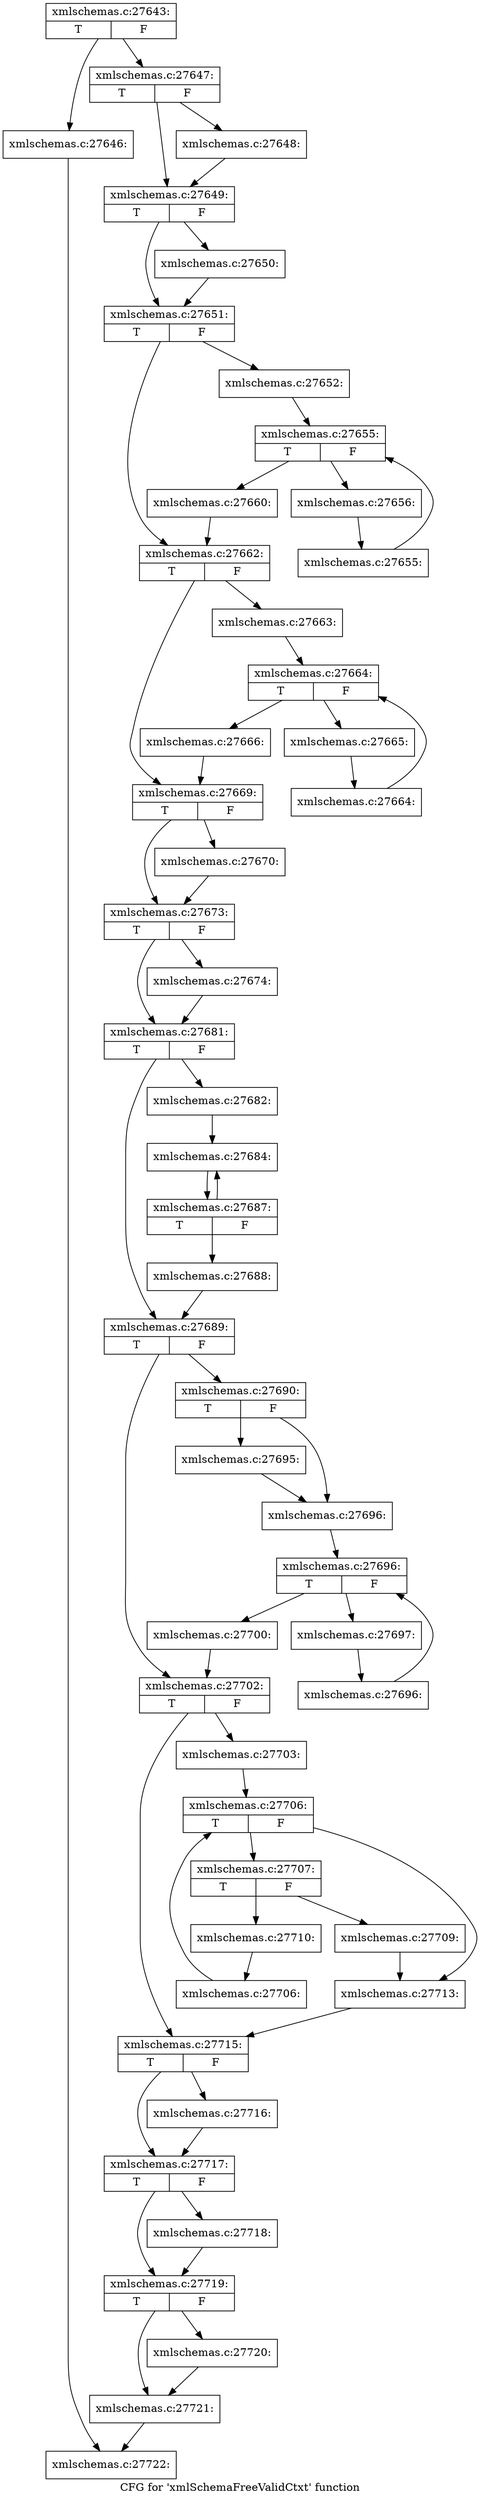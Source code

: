 digraph "CFG for 'xmlSchemaFreeValidCtxt' function" {
	label="CFG for 'xmlSchemaFreeValidCtxt' function";

	Node0x4912a10 [shape=record,label="{xmlschemas.c:27643:|{<s0>T|<s1>F}}"];
	Node0x4912a10 -> Node0x4912cf0;
	Node0x4912a10 -> Node0x4912d40;
	Node0x4912cf0 [shape=record,label="{xmlschemas.c:27646:}"];
	Node0x4912cf0 -> Node0x4912990;
	Node0x4912d40 [shape=record,label="{xmlschemas.c:27647:|{<s0>T|<s1>F}}"];
	Node0x4912d40 -> Node0x4919900;
	Node0x4912d40 -> Node0x4919950;
	Node0x4919900 [shape=record,label="{xmlschemas.c:27648:}"];
	Node0x4919900 -> Node0x4919950;
	Node0x4919950 [shape=record,label="{xmlschemas.c:27649:|{<s0>T|<s1>F}}"];
	Node0x4919950 -> Node0x4a770a0;
	Node0x4919950 -> Node0x4a770f0;
	Node0x4a770a0 [shape=record,label="{xmlschemas.c:27650:}"];
	Node0x4a770a0 -> Node0x4a770f0;
	Node0x4a770f0 [shape=record,label="{xmlschemas.c:27651:|{<s0>T|<s1>F}}"];
	Node0x4a770f0 -> Node0x4a77860;
	Node0x4a770f0 -> Node0x4a778b0;
	Node0x4a77860 [shape=record,label="{xmlschemas.c:27652:}"];
	Node0x4a77860 -> Node0x4a784a0;
	Node0x4a784a0 [shape=record,label="{xmlschemas.c:27655:|{<s0>T|<s1>F}}"];
	Node0x4a784a0 -> Node0x4a78720;
	Node0x4a784a0 -> Node0x4a78300;
	Node0x4a78720 [shape=record,label="{xmlschemas.c:27656:}"];
	Node0x4a78720 -> Node0x4a78690;
	Node0x4a78690 [shape=record,label="{xmlschemas.c:27655:}"];
	Node0x4a78690 -> Node0x4a784a0;
	Node0x4a78300 [shape=record,label="{xmlschemas.c:27660:}"];
	Node0x4a78300 -> Node0x4a778b0;
	Node0x4a778b0 [shape=record,label="{xmlschemas.c:27662:|{<s0>T|<s1>F}}"];
	Node0x4a778b0 -> Node0x4a79c20;
	Node0x4a778b0 -> Node0x4a79c70;
	Node0x4a79c20 [shape=record,label="{xmlschemas.c:27663:}"];
	Node0x4a79c20 -> Node0x4a7a5d0;
	Node0x4a7a5d0 [shape=record,label="{xmlschemas.c:27664:|{<s0>T|<s1>F}}"];
	Node0x4a7a5d0 -> Node0x4a7a850;
	Node0x4a7a5d0 -> Node0x4a7a430;
	Node0x4a7a850 [shape=record,label="{xmlschemas.c:27665:}"];
	Node0x4a7a850 -> Node0x4a7a7c0;
	Node0x4a7a7c0 [shape=record,label="{xmlschemas.c:27664:}"];
	Node0x4a7a7c0 -> Node0x4a7a5d0;
	Node0x4a7a430 [shape=record,label="{xmlschemas.c:27666:}"];
	Node0x4a7a430 -> Node0x4a79c70;
	Node0x4a79c70 [shape=record,label="{xmlschemas.c:27669:|{<s0>T|<s1>F}}"];
	Node0x4a79c70 -> Node0x4a7b500;
	Node0x4a79c70 -> Node0x4a7b830;
	Node0x4a7b500 [shape=record,label="{xmlschemas.c:27670:}"];
	Node0x4a7b500 -> Node0x4a7b830;
	Node0x4a7b830 [shape=record,label="{xmlschemas.c:27673:|{<s0>T|<s1>F}}"];
	Node0x4a7b830 -> Node0x4916ab0;
	Node0x4a7b830 -> Node0x4a7b480;
	Node0x4916ab0 [shape=record,label="{xmlschemas.c:27674:}"];
	Node0x4916ab0 -> Node0x4a7b480;
	Node0x4a7b480 [shape=record,label="{xmlschemas.c:27681:|{<s0>T|<s1>F}}"];
	Node0x4a7b480 -> Node0x4a7e1a0;
	Node0x4a7b480 -> Node0x4a7ece0;
	Node0x4a7e1a0 [shape=record,label="{xmlschemas.c:27682:}"];
	Node0x4a7e1a0 -> Node0x4a7f940;
	Node0x4a7f940 [shape=record,label="{xmlschemas.c:27684:}"];
	Node0x4a7f940 -> Node0x4a7f8f0;
	Node0x4a7f8f0 [shape=record,label="{xmlschemas.c:27687:|{<s0>T|<s1>F}}"];
	Node0x4a7f8f0 -> Node0x4a7f940;
	Node0x4a7f8f0 -> Node0x4a7f8a0;
	Node0x4a7f8a0 [shape=record,label="{xmlschemas.c:27688:}"];
	Node0x4a7f8a0 -> Node0x4a7ece0;
	Node0x4a7ece0 [shape=record,label="{xmlschemas.c:27689:|{<s0>T|<s1>F}}"];
	Node0x4a7ece0 -> Node0x4a80480;
	Node0x4a7ece0 -> Node0x4a804d0;
	Node0x4a80480 [shape=record,label="{xmlschemas.c:27690:|{<s0>T|<s1>F}}"];
	Node0x4a80480 -> Node0x4a80f10;
	Node0x4a80480 -> Node0x4a80f60;
	Node0x4a80f10 [shape=record,label="{xmlschemas.c:27695:}"];
	Node0x4a80f10 -> Node0x4a80f60;
	Node0x4a80f60 [shape=record,label="{xmlschemas.c:27696:}"];
	Node0x4a80f60 -> Node0x4917970;
	Node0x4917970 [shape=record,label="{xmlschemas.c:27696:|{<s0>T|<s1>F}}"];
	Node0x4917970 -> Node0x4a82170;
	Node0x4917970 -> Node0x4477dd0;
	Node0x4a82170 [shape=record,label="{xmlschemas.c:27697:}"];
	Node0x4a82170 -> Node0x4916a30;
	Node0x4916a30 [shape=record,label="{xmlschemas.c:27696:}"];
	Node0x4916a30 -> Node0x4917970;
	Node0x4477dd0 [shape=record,label="{xmlschemas.c:27700:}"];
	Node0x4477dd0 -> Node0x4a804d0;
	Node0x4a804d0 [shape=record,label="{xmlschemas.c:27702:|{<s0>T|<s1>F}}"];
	Node0x4a804d0 -> Node0x4a833a0;
	Node0x4a804d0 -> Node0x4a833f0;
	Node0x4a833a0 [shape=record,label="{xmlschemas.c:27703:}"];
	Node0x4a833a0 -> Node0x4a83f60;
	Node0x4a83f60 [shape=record,label="{xmlschemas.c:27706:|{<s0>T|<s1>F}}"];
	Node0x4a83f60 -> Node0x4a84160;
	Node0x4a83f60 -> Node0x4a83e00;
	Node0x4a84160 [shape=record,label="{xmlschemas.c:27707:|{<s0>T|<s1>F}}"];
	Node0x4a84160 -> Node0x4a84950;
	Node0x4a84160 -> Node0x4a849a0;
	Node0x4a84950 [shape=record,label="{xmlschemas.c:27709:}"];
	Node0x4a84950 -> Node0x4a83e00;
	Node0x4a849a0 [shape=record,label="{xmlschemas.c:27710:}"];
	Node0x4a849a0 -> Node0x4a84110;
	Node0x4a84110 [shape=record,label="{xmlschemas.c:27706:}"];
	Node0x4a84110 -> Node0x4a83f60;
	Node0x4a83e00 [shape=record,label="{xmlschemas.c:27713:}"];
	Node0x4a83e00 -> Node0x4a833f0;
	Node0x4a833f0 [shape=record,label="{xmlschemas.c:27715:|{<s0>T|<s1>F}}"];
	Node0x4a833f0 -> Node0x4a852f0;
	Node0x4a833f0 -> Node0x4a85d50;
	Node0x4a852f0 [shape=record,label="{xmlschemas.c:27716:}"];
	Node0x4a852f0 -> Node0x4a85d50;
	Node0x4a85d50 [shape=record,label="{xmlschemas.c:27717:|{<s0>T|<s1>F}}"];
	Node0x4a85d50 -> Node0x4a863e0;
	Node0x4a85d50 -> Node0x4a86430;
	Node0x4a863e0 [shape=record,label="{xmlschemas.c:27718:}"];
	Node0x4a863e0 -> Node0x4a86430;
	Node0x4a86430 [shape=record,label="{xmlschemas.c:27719:|{<s0>T|<s1>F}}"];
	Node0x4a86430 -> Node0x4917aa0;
	Node0x4a86430 -> Node0x4917af0;
	Node0x4917aa0 [shape=record,label="{xmlschemas.c:27720:}"];
	Node0x4917aa0 -> Node0x4917af0;
	Node0x4917af0 [shape=record,label="{xmlschemas.c:27721:}"];
	Node0x4917af0 -> Node0x4912990;
	Node0x4912990 [shape=record,label="{xmlschemas.c:27722:}"];
}
